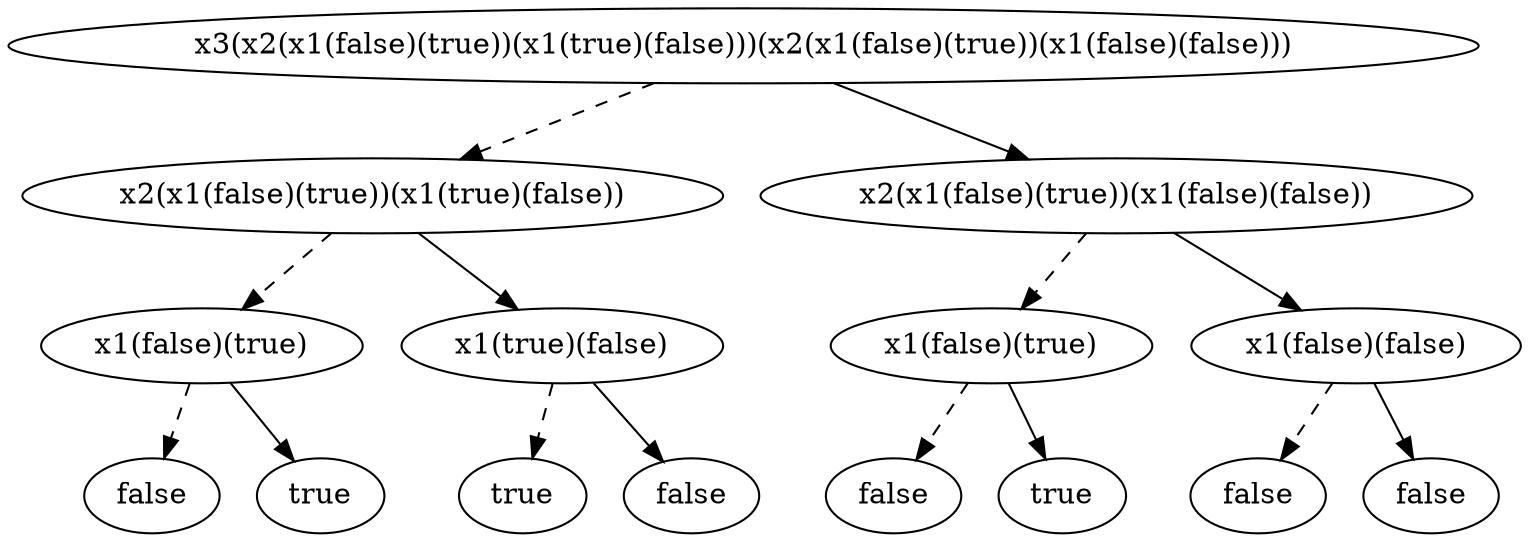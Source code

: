 digraph test_graph_non_compresse {
ID39ed3c8d [label="x3(x2(x1(false)(true))(x1(true)(false)))(x2(x1(false)(true))(x1(false)(false)))"];
ID2d363fb3 [label="x2(x1(false)(true))(x1(true)(false))"];
ID5aaa6d82 [label="x2(x1(false)(true))(x1(false)(false))"];
ID73a28541 [label="x1(false)(true)"];
ID6f75e721 [label="x1(true)(false)"];
ID69222c14 [label="false"];
ID606d8acf [label="true"];
ID782830e [label="true"];
ID470e2030 [label="false"];
ID3fb4f649 [label="x1(false)(true)"];
ID33833882 [label="x1(false)(false)"];
ID200a570f [label="false"];
ID16b3fc9e [label="true"];
IDe2d56bf [label="false"];
ID244038d0 [label="false"];
ID39ed3c8d -> ID2d363fb3[style=dashed];
ID39ed3c8d -> ID5aaa6d82;
ID2d363fb3 -> ID73a28541[style=dashed];
ID2d363fb3 -> ID6f75e721;
ID5aaa6d82 -> ID3fb4f649[style=dashed];
ID5aaa6d82 -> ID33833882;
ID73a28541 -> ID69222c14[style=dashed];
ID73a28541 -> ID606d8acf;
ID6f75e721 -> ID782830e[style=dashed];
ID6f75e721 -> ID470e2030;
ID3fb4f649 -> ID200a570f[style=dashed];
ID3fb4f649 -> ID16b3fc9e;
ID33833882 -> IDe2d56bf[style=dashed];
ID33833882 -> ID244038d0;
}
